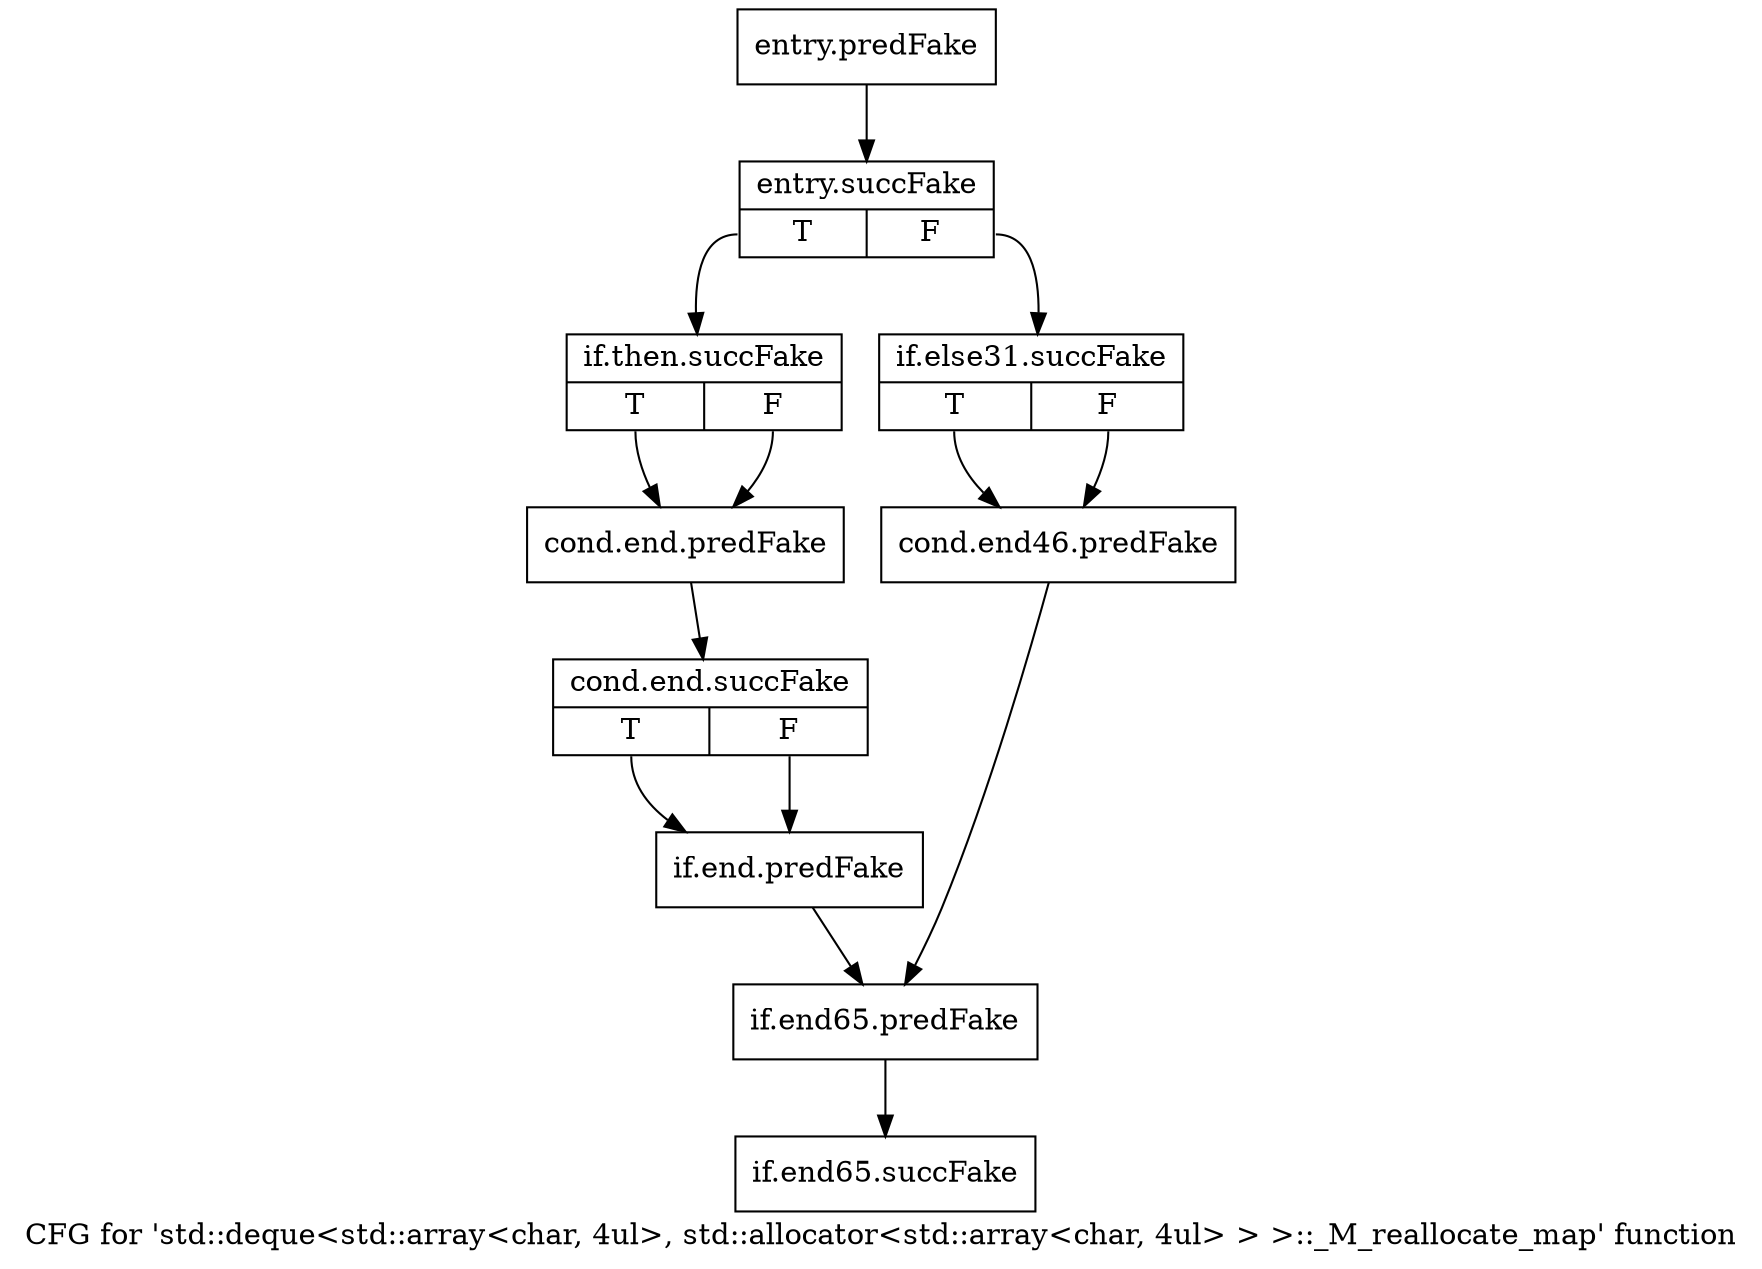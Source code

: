 digraph "CFG for 'std::deque\<std::array\<char, 4ul\>, std::allocator\<std::array\<char, 4ul\> \> \>::_M_reallocate_map' function" {
	label="CFG for 'std::deque\<std::array\<char, 4ul\>, std::allocator\<std::array\<char, 4ul\> \> \>::_M_reallocate_map' function";

	Node0x57e2440 [shape=record,filename="",linenumber="",label="{entry.predFake}"];
	Node0x57e2440 -> Node0x590a3e0[ callList="" memoryops="" filename="/tools/Xilinx/Vitis_HLS/2023.1/tps/lnx64/gcc-8.3.0/lib/gcc/x86_64-pc-linux-gnu/8.3.0/../../../../include/c++/8.3.0/bits/deque.tcc" execusionnum="0"];
	Node0x590a3e0 [shape=record,filename="/tools/Xilinx/Vitis_HLS/2023.1/tps/lnx64/gcc-8.3.0/lib/gcc/x86_64-pc-linux-gnu/8.3.0/../../../../include/c++/8.3.0/bits/deque.tcc",linenumber="926",label="{entry.succFake|{<s0>T|<s1>F}}"];
	Node0x590a3e0:s0 -> Node0x58cc110[ callList="" memoryops="" filename="/tools/Xilinx/Vitis_HLS/2023.1/tps/lnx64/gcc-8.3.0/lib/gcc/x86_64-pc-linux-gnu/8.3.0/../../../../include/c++/8.3.0/bits/deque.tcc" execusionnum="0"];
	Node0x590a3e0:s1 -> Node0x590a070[ callList="" memoryops="" filename="/tools/Xilinx/Vitis_HLS/2023.1/tps/lnx64/gcc-8.3.0/lib/gcc/x86_64-pc-linux-gnu/8.3.0/../../../../include/c++/8.3.0/bits/deque.tcc" execusionnum="0"];
	Node0x58cc110 [shape=record,filename="/tools/Xilinx/Vitis_HLS/2023.1/tps/lnx64/gcc-8.3.0/lib/gcc/x86_64-pc-linux-gnu/8.3.0/../../../../include/c++/8.3.0/bits/deque.tcc",linenumber="930",label="{if.then.succFake|{<s0>T|<s1>F}}"];
	Node0x58cc110:s0 -> Node0x56ff5b0[ callList="" memoryops="" filename="/tools/Xilinx/Vitis_HLS/2023.1/tps/lnx64/gcc-8.3.0/lib/gcc/x86_64-pc-linux-gnu/8.3.0/../../../../include/c++/8.3.0/bits/deque.tcc" execusionnum="0"];
	Node0x58cc110:s1 -> Node0x56ff5b0[ callList="" memoryops="" filename="/tools/Xilinx/Vitis_HLS/2023.1/tps/lnx64/gcc-8.3.0/lib/gcc/x86_64-pc-linux-gnu/8.3.0/../../../../include/c++/8.3.0/bits/deque.tcc" execusionnum="0"];
	Node0x56ff5b0 [shape=record,filename="/tools/Xilinx/Vitis_HLS/2023.1/tps/lnx64/gcc-8.3.0/lib/gcc/x86_64-pc-linux-gnu/8.3.0/../../../../include/c++/8.3.0/bits/deque.tcc",linenumber="930",label="{cond.end.predFake}"];
	Node0x56ff5b0 -> Node0x58cc2d0[ callList="" memoryops="" filename="/tools/Xilinx/Vitis_HLS/2023.1/tps/lnx64/gcc-8.3.0/lib/gcc/x86_64-pc-linux-gnu/8.3.0/../../../../include/c++/8.3.0/bits/deque.tcc" execusionnum="0"];
	Node0x58cc2d0 [shape=record,filename="/tools/Xilinx/Vitis_HLS/2023.1/tps/lnx64/gcc-8.3.0/lib/gcc/x86_64-pc-linux-gnu/8.3.0/../../../../include/c++/8.3.0/bits/deque.tcc",linenumber="931",label="{cond.end.succFake|{<s0>T|<s1>F}}"];
	Node0x58cc2d0:s0 -> Node0x56ff6a0[ callList="" memoryops="" filename="/tools/Xilinx/Vitis_HLS/2023.1/tps/lnx64/gcc-8.3.0/lib/gcc/x86_64-pc-linux-gnu/8.3.0/../../../../include/c++/8.3.0/bits/deque.tcc" execusionnum="0"];
	Node0x58cc2d0:s1 -> Node0x56ff6a0[ callList="" memoryops="" filename="/tools/Xilinx/Vitis_HLS/2023.1/tps/lnx64/gcc-8.3.0/lib/gcc/x86_64-pc-linux-gnu/8.3.0/../../../../include/c++/8.3.0/bits/deque.tcc" execusionnum="0"];
	Node0x56ff6a0 [shape=record,filename="/tools/Xilinx/Vitis_HLS/2023.1/tps/lnx64/gcc-8.3.0/lib/gcc/x86_64-pc-linux-gnu/8.3.0/../../../../include/c++/8.3.0/bits/deque.tcc",linenumber="939",label="{if.end.predFake}"];
	Node0x56ff6a0 -> Node0x56ff830[ callList="" memoryops="" filename="/tools/Xilinx/Vitis_HLS/2023.1/tps/lnx64/gcc-8.3.0/lib/gcc/x86_64-pc-linux-gnu/8.3.0/../../../../include/c++/8.3.0/bits/deque.tcc" execusionnum="0"];
	Node0x590a070 [shape=record,filename="/tools/Xilinx/Vitis_HLS/2023.1/tps/lnx64/gcc-8.3.0/lib/gcc/x86_64-pc-linux-gnu/8.3.0/../../../../include/c++/8.3.0/bits/deque.tcc",linenumber="948",label="{if.else31.succFake|{<s0>T|<s1>F}}"];
	Node0x590a070:s0 -> Node0x56ff7e0[ callList="" memoryops="" filename="/tools/Xilinx/Vitis_HLS/2023.1/tps/lnx64/gcc-8.3.0/lib/gcc/x86_64-pc-linux-gnu/8.3.0/../../../../include/c++/8.3.0/bits/deque.tcc" execusionnum="0"];
	Node0x590a070:s1 -> Node0x56ff7e0[ callList="" memoryops="" filename="/tools/Xilinx/Vitis_HLS/2023.1/tps/lnx64/gcc-8.3.0/lib/gcc/x86_64-pc-linux-gnu/8.3.0/../../../../include/c++/8.3.0/bits/deque.tcc" execusionnum="0"];
	Node0x56ff7e0 [shape=record,filename="/tools/Xilinx/Vitis_HLS/2023.1/tps/lnx64/gcc-8.3.0/lib/gcc/x86_64-pc-linux-gnu/8.3.0/../../../../include/c++/8.3.0/bits/deque.tcc",linenumber="948",label="{cond.end46.predFake}"];
	Node0x56ff7e0 -> Node0x56ff830[ callList="" memoryops="" filename="/tools/Xilinx/Vitis_HLS/2023.1/tps/lnx64/gcc-8.3.0/lib/gcc/x86_64-pc-linux-gnu/8.3.0/../../../../include/c++/8.3.0/bits/deque.tcc" execusionnum="0"];
	Node0x56ff830 [shape=record,filename="/tools/Xilinx/Vitis_HLS/2023.1/tps/lnx64/gcc-8.3.0/lib/gcc/x86_64-pc-linux-gnu/8.3.0/../../../../include/c++/8.3.0/bits/deque.tcc",linenumber="958",label="{if.end65.predFake}"];
	Node0x56ff830 -> Node0x590a280[ callList="" memoryops="" filename="/tools/Xilinx/Vitis_HLS/2023.1/tps/lnx64/gcc-8.3.0/lib/gcc/x86_64-pc-linux-gnu/8.3.0/../../../../include/c++/8.3.0/bits/deque.tcc" execusionnum="0"];
	Node0x590a280 [shape=record,filename="/tools/Xilinx/Vitis_HLS/2023.1/tps/lnx64/gcc-8.3.0/lib/gcc/x86_64-pc-linux-gnu/8.3.0/../../../../include/c++/8.3.0/bits/deque.tcc",linenumber="960",label="{if.end65.succFake}"];
}
